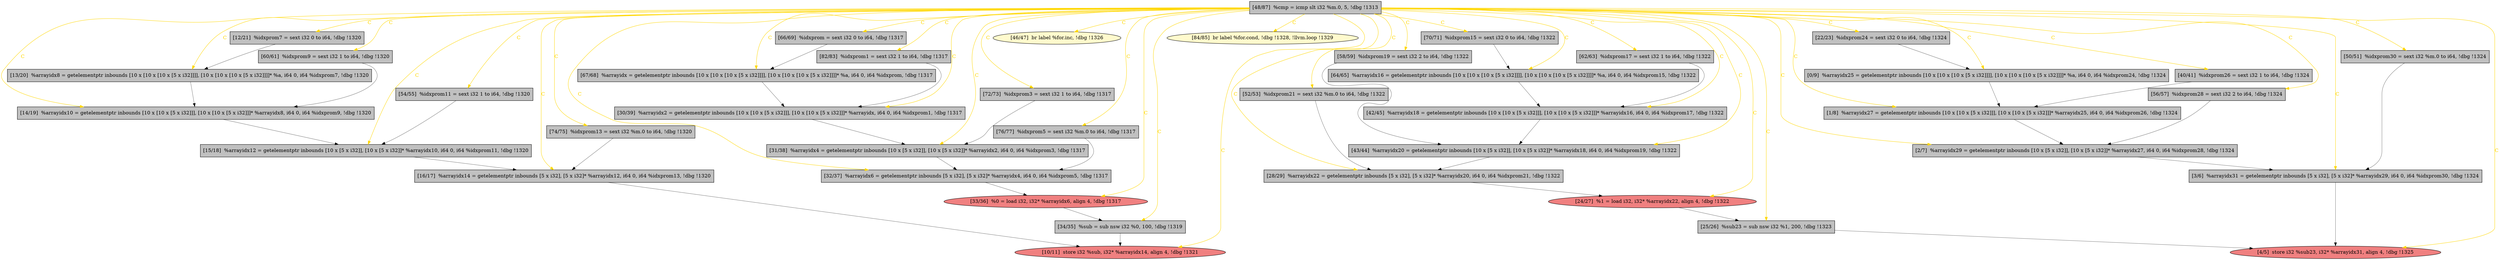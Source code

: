 
digraph G {


node374 [fillcolor=grey,label="[28/29]  %arrayidx22 = getelementptr inbounds [5 x i32], [5 x i32]* %arrayidx20, i64 0, i64 %idxprom21, !dbg !1322",shape=rectangle,style=filled ]
node371 [fillcolor=grey,label="[32/37]  %arrayidx6 = getelementptr inbounds [5 x i32], [5 x i32]* %arrayidx4, i64 0, i64 %idxprom5, !dbg !1317",shape=rectangle,style=filled ]
node348 [fillcolor=grey,label="[54/55]  %idxprom11 = sext i32 1 to i64, !dbg !1320",shape=rectangle,style=filled ]
node345 [fillcolor=grey,label="[72/73]  %idxprom3 = sext i32 1 to i64, !dbg !1317",shape=rectangle,style=filled ]
node375 [fillcolor=grey,label="[15/18]  %arrayidx12 = getelementptr inbounds [10 x [5 x i32]], [10 x [5 x i32]]* %arrayidx10, i64 0, i64 %idxprom11, !dbg !1320",shape=rectangle,style=filled ]
node347 [fillcolor=grey,label="[52/53]  %idxprom21 = sext i32 %m.0 to i64, !dbg !1322",shape=rectangle,style=filled ]
node346 [fillcolor=grey,label="[34/35]  %sub = sub nsw i32 %0, 100, !dbg !1319",shape=rectangle,style=filled ]
node349 [fillcolor=grey,label="[31/38]  %arrayidx4 = getelementptr inbounds [10 x [5 x i32]], [10 x [5 x i32]]* %arrayidx2, i64 0, i64 %idxprom3, !dbg !1317",shape=rectangle,style=filled ]
node344 [fillcolor=grey,label="[16/17]  %arrayidx14 = getelementptr inbounds [5 x i32], [5 x i32]* %arrayidx12, i64 0, i64 %idxprom13, !dbg !1320",shape=rectangle,style=filled ]
node369 [fillcolor=grey,label="[42/45]  %arrayidx18 = getelementptr inbounds [10 x [10 x [5 x i32]]], [10 x [10 x [5 x i32]]]* %arrayidx16, i64 0, i64 %idxprom17, !dbg !1322",shape=rectangle,style=filled ]
node342 [fillcolor=grey,label="[76/77]  %idxprom5 = sext i32 %m.0 to i64, !dbg !1317",shape=rectangle,style=filled ]
node372 [fillcolor=lightcoral,label="[24/27]  %1 = load i32, i32* %arrayidx22, align 4, !dbg !1322",shape=ellipse,style=filled ]
node367 [fillcolor=grey,label="[50/51]  %idxprom30 = sext i32 %m.0 to i64, !dbg !1324",shape=rectangle,style=filled ]
node343 [fillcolor=grey,label="[82/83]  %idxprom1 = sext i32 1 to i64, !dbg !1317",shape=rectangle,style=filled ]
node356 [fillcolor=grey,label="[70/71]  %idxprom15 = sext i32 0 to i64, !dbg !1322",shape=rectangle,style=filled ]
node341 [fillcolor=lemonchiffon,label="[46/47]  br label %for.inc, !dbg !1326",shape=ellipse,style=filled ]
node338 [fillcolor=grey,label="[30/39]  %arrayidx2 = getelementptr inbounds [10 x [10 x [5 x i32]]], [10 x [10 x [5 x i32]]]* %arrayidx, i64 0, i64 %idxprom1, !dbg !1317",shape=rectangle,style=filled ]
node353 [fillcolor=grey,label="[3/6]  %arrayidx31 = getelementptr inbounds [5 x i32], [5 x i32]* %arrayidx29, i64 0, i64 %idxprom30, !dbg !1324",shape=rectangle,style=filled ]
node339 [fillcolor=grey,label="[74/75]  %idxprom13 = sext i32 %m.0 to i64, !dbg !1320",shape=rectangle,style=filled ]
node340 [fillcolor=grey,label="[48/87]  %cmp = icmp slt i32 %m.0, 5, !dbg !1313",shape=rectangle,style=filled ]
node351 [fillcolor=lemonchiffon,label="[84/85]  br label %for.cond, !dbg !1328, !llvm.loop !1329",shape=ellipse,style=filled ]
node337 [fillcolor=grey,label="[0/9]  %arrayidx25 = getelementptr inbounds [10 x [10 x [10 x [5 x i32]]]], [10 x [10 x [10 x [5 x i32]]]]* %a, i64 0, i64 %idxprom24, !dbg !1324",shape=rectangle,style=filled ]
node364 [fillcolor=grey,label="[66/69]  %idxprom = sext i32 0 to i64, !dbg !1317",shape=rectangle,style=filled ]
node370 [fillcolor=grey,label="[40/41]  %idxprom26 = sext i32 1 to i64, !dbg !1324",shape=rectangle,style=filled ]
node352 [fillcolor=lightcoral,label="[4/5]  store i32 %sub23, i32* %arrayidx31, align 4, !dbg !1325",shape=ellipse,style=filled ]
node361 [fillcolor=grey,label="[25/26]  %sub23 = sub nsw i32 %1, 200, !dbg !1323",shape=rectangle,style=filled ]
node354 [fillcolor=grey,label="[1/8]  %arrayidx27 = getelementptr inbounds [10 x [10 x [5 x i32]]], [10 x [10 x [5 x i32]]]* %arrayidx25, i64 0, i64 %idxprom26, !dbg !1324",shape=rectangle,style=filled ]
node336 [fillcolor=grey,label="[12/21]  %idxprom7 = sext i32 0 to i64, !dbg !1320",shape=rectangle,style=filled ]
node355 [fillcolor=lightcoral,label="[33/36]  %0 = load i32, i32* %arrayidx6, align 4, !dbg !1317",shape=ellipse,style=filled ]
node366 [fillcolor=grey,label="[14/19]  %arrayidx10 = getelementptr inbounds [10 x [10 x [5 x i32]]], [10 x [10 x [5 x i32]]]* %arrayidx8, i64 0, i64 %idxprom9, !dbg !1320",shape=rectangle,style=filled ]
node360 [fillcolor=grey,label="[60/61]  %idxprom9 = sext i32 1 to i64, !dbg !1320",shape=rectangle,style=filled ]
node357 [fillcolor=grey,label="[56/57]  %idxprom28 = sext i32 2 to i64, !dbg !1324",shape=rectangle,style=filled ]
node373 [fillcolor=grey,label="[22/23]  %idxprom24 = sext i32 0 to i64, !dbg !1324",shape=rectangle,style=filled ]
node359 [fillcolor=grey,label="[62/63]  %idxprom17 = sext i32 1 to i64, !dbg !1322",shape=rectangle,style=filled ]
node335 [fillcolor=lightcoral,label="[10/11]  store i32 %sub, i32* %arrayidx14, align 4, !dbg !1321",shape=ellipse,style=filled ]
node362 [fillcolor=grey,label="[58/59]  %idxprom19 = sext i32 2 to i64, !dbg !1322",shape=rectangle,style=filled ]
node363 [fillcolor=grey,label="[64/65]  %arrayidx16 = getelementptr inbounds [10 x [10 x [10 x [5 x i32]]]], [10 x [10 x [10 x [5 x i32]]]]* %a, i64 0, i64 %idxprom15, !dbg !1322",shape=rectangle,style=filled ]
node350 [fillcolor=grey,label="[2/7]  %arrayidx29 = getelementptr inbounds [10 x [5 x i32]], [10 x [5 x i32]]* %arrayidx27, i64 0, i64 %idxprom28, !dbg !1324",shape=rectangle,style=filled ]
node365 [fillcolor=grey,label="[43/44]  %arrayidx20 = getelementptr inbounds [10 x [5 x i32]], [10 x [5 x i32]]* %arrayidx18, i64 0, i64 %idxprom19, !dbg !1322",shape=rectangle,style=filled ]
node358 [fillcolor=grey,label="[67/68]  %arrayidx = getelementptr inbounds [10 x [10 x [10 x [5 x i32]]]], [10 x [10 x [10 x [5 x i32]]]]* %a, i64 0, i64 %idxprom, !dbg !1317",shape=rectangle,style=filled ]
node368 [fillcolor=grey,label="[13/20]  %arrayidx8 = getelementptr inbounds [10 x [10 x [10 x [5 x i32]]]], [10 x [10 x [10 x [5 x i32]]]]* %a, i64 0, i64 %idxprom7, !dbg !1320",shape=rectangle,style=filled ]

node340->node368 [style=solid,color=gold,label="C",penwidth=1.0,fontcolor=gold ]
node340->node364 [style=solid,color=gold,label="C",penwidth=1.0,fontcolor=gold ]
node362->node365 [style=solid,color=black,label="",penwidth=0.5,fontcolor=black ]
node340->node360 [style=solid,color=gold,label="C",penwidth=1.0,fontcolor=gold ]
node340->node355 [style=solid,color=gold,label="C",penwidth=1.0,fontcolor=gold ]
node340->node342 [style=solid,color=gold,label="C",penwidth=1.0,fontcolor=gold ]
node340->node338 [style=solid,color=gold,label="C",penwidth=1.0,fontcolor=gold ]
node340->node358 [style=solid,color=gold,label="C",penwidth=1.0,fontcolor=gold ]
node359->node369 [style=solid,color=black,label="",penwidth=0.5,fontcolor=black ]
node340->node375 [style=solid,color=gold,label="C",penwidth=1.0,fontcolor=gold ]
node340->node370 [style=solid,color=gold,label="C",penwidth=1.0,fontcolor=gold ]
node340->node361 [style=solid,color=gold,label="C",penwidth=1.0,fontcolor=gold ]
node354->node350 [style=solid,color=black,label="",penwidth=0.5,fontcolor=black ]
node340->node352 [style=solid,color=gold,label="C",penwidth=1.0,fontcolor=gold ]
node340->node369 [style=solid,color=gold,label="C",penwidth=1.0,fontcolor=gold ]
node348->node375 [style=solid,color=black,label="",penwidth=0.5,fontcolor=black ]
node372->node361 [style=solid,color=black,label="",penwidth=0.5,fontcolor=black ]
node340->node373 [style=solid,color=gold,label="C",penwidth=1.0,fontcolor=gold ]
node347->node374 [style=solid,color=black,label="",penwidth=0.5,fontcolor=black ]
node358->node338 [style=solid,color=black,label="",penwidth=0.5,fontcolor=black ]
node343->node338 [style=solid,color=black,label="",penwidth=0.5,fontcolor=black ]
node339->node344 [style=solid,color=black,label="",penwidth=0.5,fontcolor=black ]
node340->node350 [style=solid,color=gold,label="C",penwidth=1.0,fontcolor=gold ]
node340->node367 [style=solid,color=gold,label="C",penwidth=1.0,fontcolor=gold ]
node340->node345 [style=solid,color=gold,label="C",penwidth=1.0,fontcolor=gold ]
node367->node353 [style=solid,color=black,label="",penwidth=0.5,fontcolor=black ]
node364->node358 [style=solid,color=black,label="",penwidth=0.5,fontcolor=black ]
node365->node374 [style=solid,color=black,label="",penwidth=0.5,fontcolor=black ]
node340->node365 [style=solid,color=gold,label="C",penwidth=1.0,fontcolor=gold ]
node340->node363 [style=solid,color=gold,label="C",penwidth=1.0,fontcolor=gold ]
node369->node365 [style=solid,color=black,label="",penwidth=0.5,fontcolor=black ]
node340->node353 [style=solid,color=gold,label="C",penwidth=1.0,fontcolor=gold ]
node346->node335 [style=solid,color=black,label="",penwidth=0.5,fontcolor=black ]
node345->node349 [style=solid,color=black,label="",penwidth=0.5,fontcolor=black ]
node337->node354 [style=solid,color=black,label="",penwidth=0.5,fontcolor=black ]
node338->node349 [style=solid,color=black,label="",penwidth=0.5,fontcolor=black ]
node373->node337 [style=solid,color=black,label="",penwidth=0.5,fontcolor=black ]
node340->node351 [style=solid,color=gold,label="C",penwidth=1.0,fontcolor=gold ]
node340->node359 [style=solid,color=gold,label="C",penwidth=1.0,fontcolor=gold ]
node366->node375 [style=solid,color=black,label="",penwidth=0.5,fontcolor=black ]
node340->node346 [style=solid,color=gold,label="C",penwidth=1.0,fontcolor=gold ]
node355->node346 [style=solid,color=black,label="",penwidth=0.5,fontcolor=black ]
node371->node355 [style=solid,color=black,label="",penwidth=0.5,fontcolor=black ]
node350->node353 [style=solid,color=black,label="",penwidth=0.5,fontcolor=black ]
node370->node354 [style=solid,color=black,label="",penwidth=0.5,fontcolor=black ]
node356->node363 [style=solid,color=black,label="",penwidth=0.5,fontcolor=black ]
node340->node339 [style=solid,color=gold,label="C",penwidth=1.0,fontcolor=gold ]
node340->node372 [style=solid,color=gold,label="C",penwidth=1.0,fontcolor=gold ]
node349->node371 [style=solid,color=black,label="",penwidth=0.5,fontcolor=black ]
node344->node335 [style=solid,color=black,label="",penwidth=0.5,fontcolor=black ]
node375->node344 [style=solid,color=black,label="",penwidth=0.5,fontcolor=black ]
node340->node374 [style=solid,color=gold,label="C",penwidth=1.0,fontcolor=gold ]
node363->node369 [style=solid,color=black,label="",penwidth=0.5,fontcolor=black ]
node340->node347 [style=solid,color=gold,label="C",penwidth=1.0,fontcolor=gold ]
node340->node336 [style=solid,color=gold,label="C",penwidth=1.0,fontcolor=gold ]
node374->node372 [style=solid,color=black,label="",penwidth=0.5,fontcolor=black ]
node340->node357 [style=solid,color=gold,label="C",penwidth=1.0,fontcolor=gold ]
node340->node337 [style=solid,color=gold,label="C",penwidth=1.0,fontcolor=gold ]
node360->node366 [style=solid,color=black,label="",penwidth=0.5,fontcolor=black ]
node340->node362 [style=solid,color=gold,label="C",penwidth=1.0,fontcolor=gold ]
node340->node356 [style=solid,color=gold,label="C",penwidth=1.0,fontcolor=gold ]
node340->node335 [style=solid,color=gold,label="C",penwidth=1.0,fontcolor=gold ]
node340->node349 [style=solid,color=gold,label="C",penwidth=1.0,fontcolor=gold ]
node340->node371 [style=solid,color=gold,label="C",penwidth=1.0,fontcolor=gold ]
node340->node343 [style=solid,color=gold,label="C",penwidth=1.0,fontcolor=gold ]
node357->node350 [style=solid,color=black,label="",penwidth=0.5,fontcolor=black ]
node353->node352 [style=solid,color=black,label="",penwidth=0.5,fontcolor=black ]
node368->node366 [style=solid,color=black,label="",penwidth=0.5,fontcolor=black ]
node340->node366 [style=solid,color=gold,label="C",penwidth=1.0,fontcolor=gold ]
node342->node371 [style=solid,color=black,label="",penwidth=0.5,fontcolor=black ]
node340->node344 [style=solid,color=gold,label="C",penwidth=1.0,fontcolor=gold ]
node340->node354 [style=solid,color=gold,label="C",penwidth=1.0,fontcolor=gold ]
node340->node348 [style=solid,color=gold,label="C",penwidth=1.0,fontcolor=gold ]
node361->node352 [style=solid,color=black,label="",penwidth=0.5,fontcolor=black ]
node336->node368 [style=solid,color=black,label="",penwidth=0.5,fontcolor=black ]
node340->node341 [style=solid,color=gold,label="C",penwidth=1.0,fontcolor=gold ]


}
